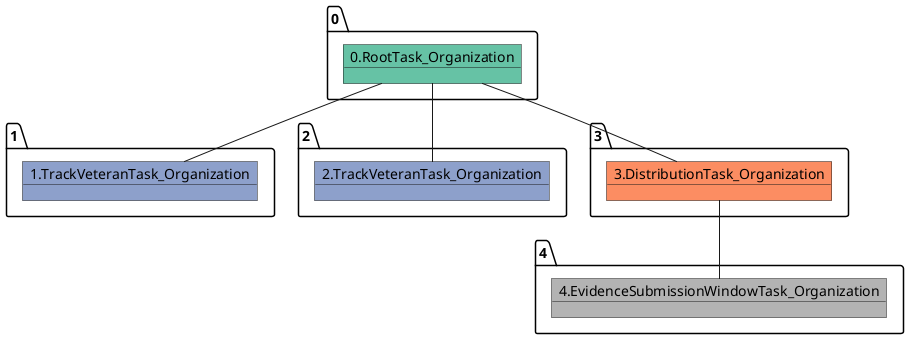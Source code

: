 @startuml
object 0.RootTask_Organization #66c2a5
object 1.TrackVeteranTask_Organization #8da0cb
object 2.TrackVeteranTask_Organization #8da0cb
object 3.DistributionTask_Organization #fc8d62
object 4.EvidenceSubmissionWindowTask_Organization #b3b3b3
0.RootTask_Organization -- 1.TrackVeteranTask_Organization
0.RootTask_Organization -- 2.TrackVeteranTask_Organization
0.RootTask_Organization -- 3.DistributionTask_Organization
3.DistributionTask_Organization -- 4.EvidenceSubmissionWindowTask_Organization
@enduml
